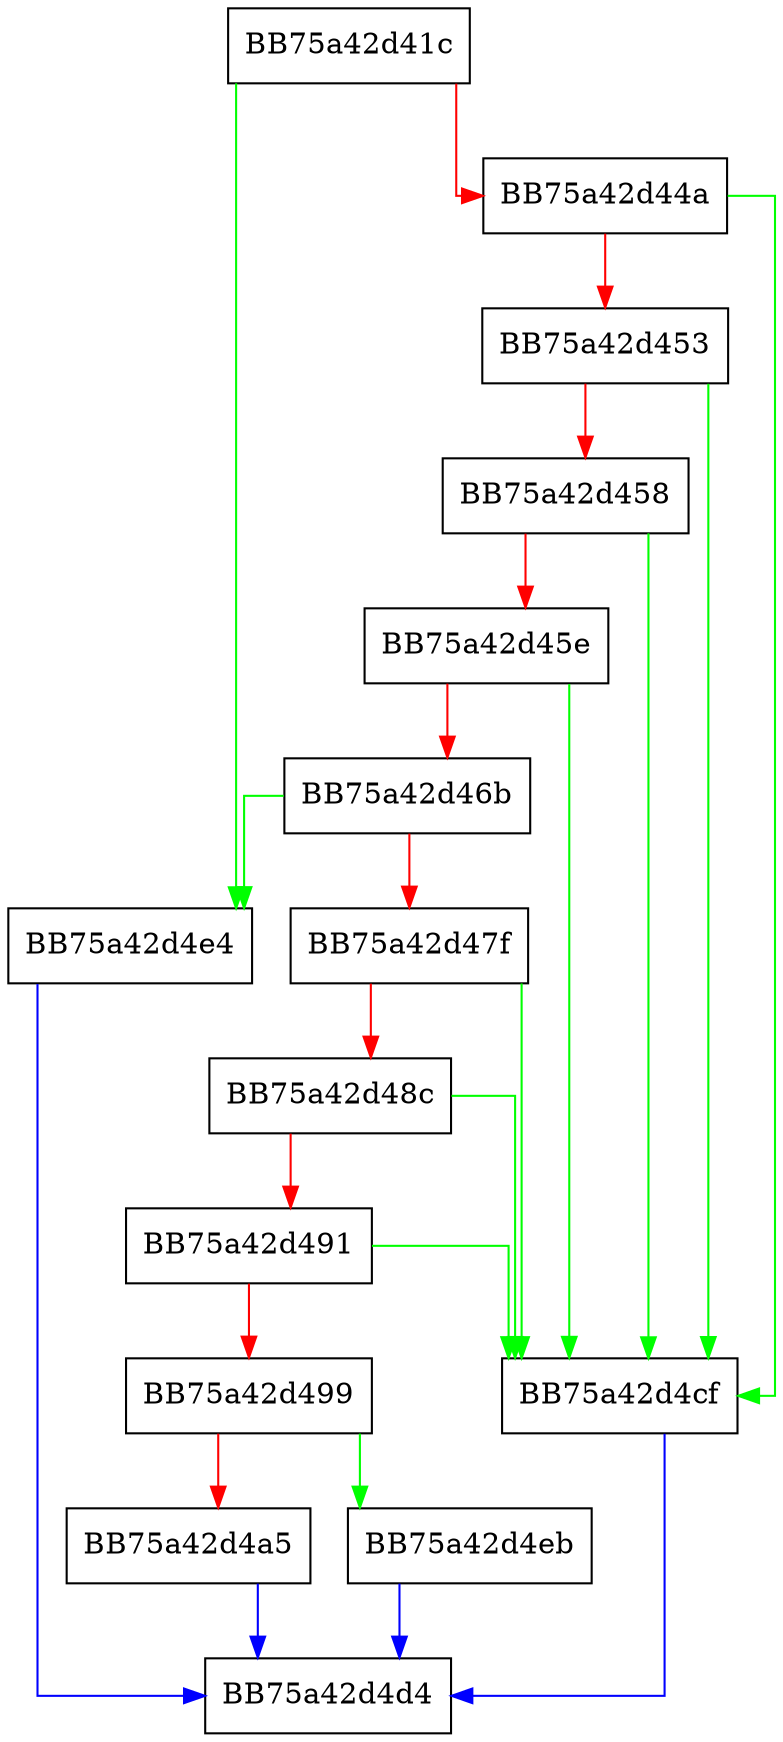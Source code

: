 digraph VerifyAuthenticodeSignature {
  node [shape="box"];
  graph [splines=ortho];
  BB75a42d41c -> BB75a42d4e4 [color="green"];
  BB75a42d41c -> BB75a42d44a [color="red"];
  BB75a42d44a -> BB75a42d4cf [color="green"];
  BB75a42d44a -> BB75a42d453 [color="red"];
  BB75a42d453 -> BB75a42d4cf [color="green"];
  BB75a42d453 -> BB75a42d458 [color="red"];
  BB75a42d458 -> BB75a42d4cf [color="green"];
  BB75a42d458 -> BB75a42d45e [color="red"];
  BB75a42d45e -> BB75a42d4cf [color="green"];
  BB75a42d45e -> BB75a42d46b [color="red"];
  BB75a42d46b -> BB75a42d4e4 [color="green"];
  BB75a42d46b -> BB75a42d47f [color="red"];
  BB75a42d47f -> BB75a42d4cf [color="green"];
  BB75a42d47f -> BB75a42d48c [color="red"];
  BB75a42d48c -> BB75a42d4cf [color="green"];
  BB75a42d48c -> BB75a42d491 [color="red"];
  BB75a42d491 -> BB75a42d4cf [color="green"];
  BB75a42d491 -> BB75a42d499 [color="red"];
  BB75a42d499 -> BB75a42d4eb [color="green"];
  BB75a42d499 -> BB75a42d4a5 [color="red"];
  BB75a42d4a5 -> BB75a42d4d4 [color="blue"];
  BB75a42d4cf -> BB75a42d4d4 [color="blue"];
  BB75a42d4e4 -> BB75a42d4d4 [color="blue"];
  BB75a42d4eb -> BB75a42d4d4 [color="blue"];
}